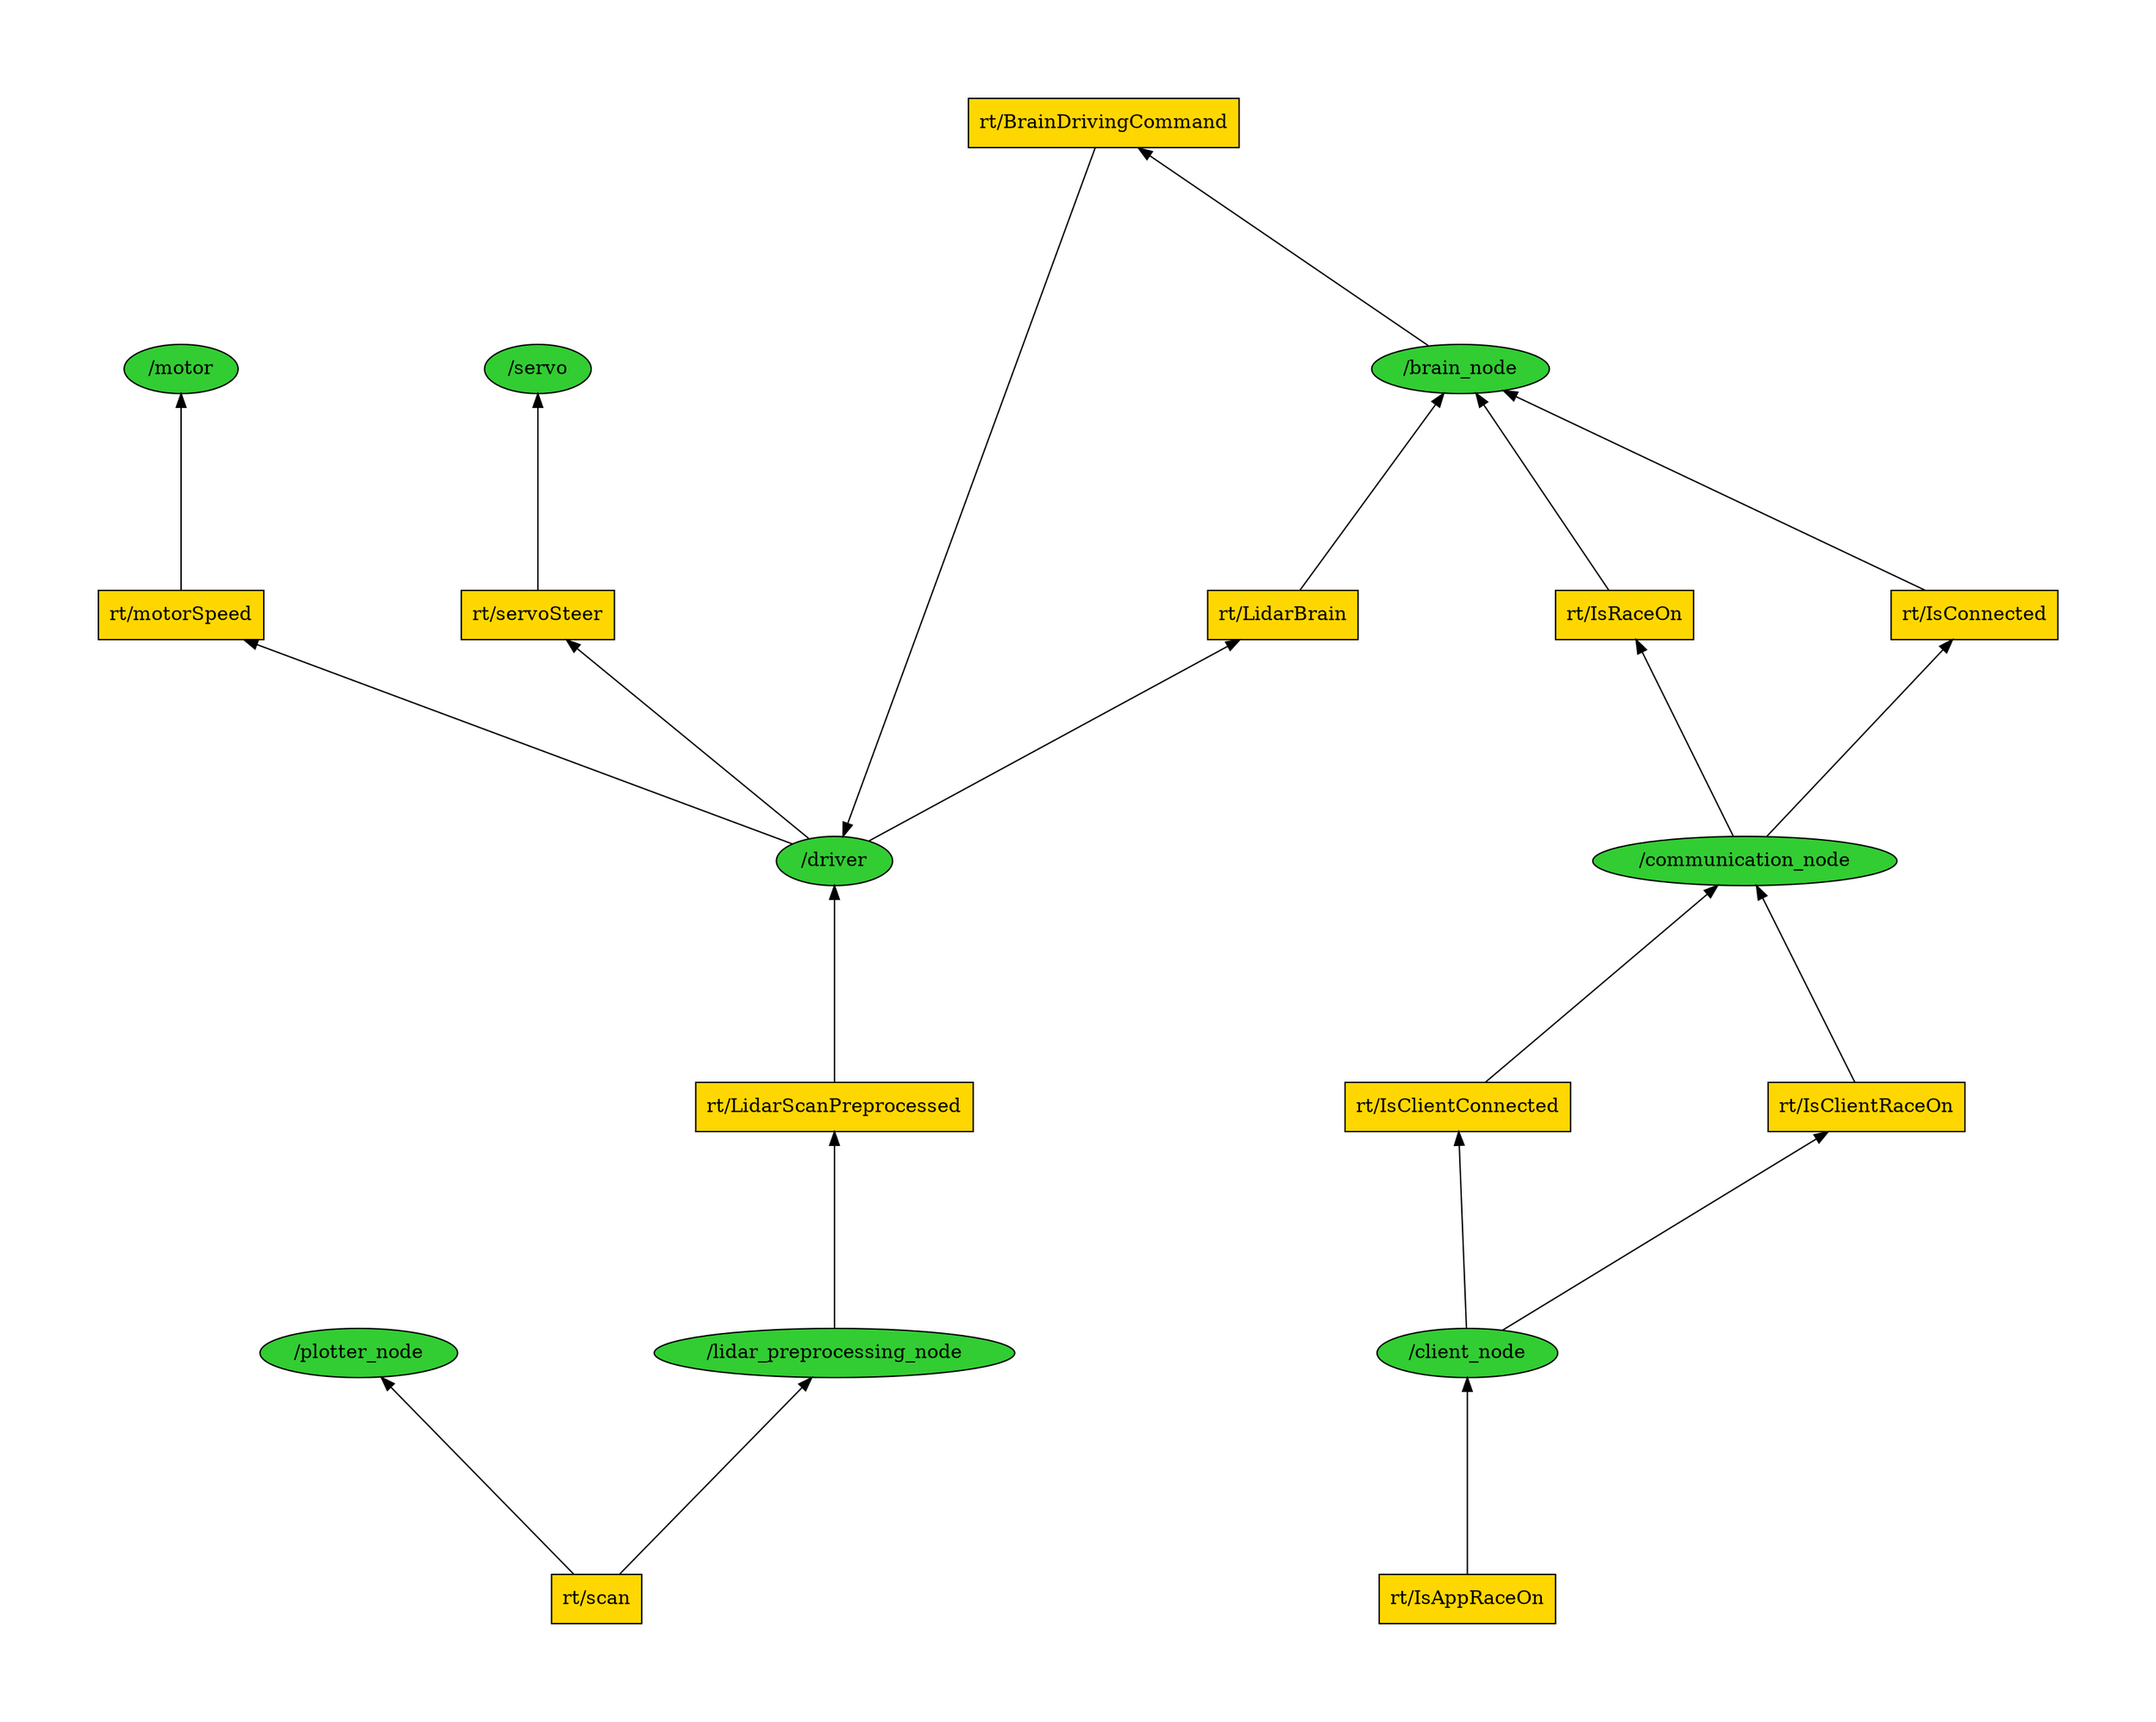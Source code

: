 digraph rosgraph {graph [pad="1", nodesep="2", rankdir="BT", ranksep="2"];"/plotter_node"[style=filled,fillcolor="limegreen"];"/client_node"[style=filled,fillcolor="limegreen"];"/driver"[style=filled,fillcolor="limegreen"];"/motor"[style=filled,fillcolor="limegreen"];"/communication_node"[style=filled,fillcolor="limegreen"];"/brain_node"[style=filled,fillcolor="limegreen"];"/lidar_preprocessing_node"[style=filled,fillcolor="limegreen"];"/servo"[style=filled,fillcolor="limegreen"];"rt/BrainDrivingCommand"[shape=box,style=filled,fillcolor="gold"];"rt/IsClientConnected"[shape=box,style=filled,fillcolor="gold"];"rt/IsAppRaceOn"[shape=box,style=filled,fillcolor="gold"];"rt/LidarScanPreprocessed"[shape=box,style=filled,fillcolor="gold"];"rt/IsRaceOn"[shape=box,style=filled,fillcolor="gold"];"rt/IsConnected"[shape=box,style=filled,fillcolor="gold"];"rt/IsClientRaceOn"[shape=box,style=filled,fillcolor="gold"];"rt/motorSpeed"[shape=box,style=filled,fillcolor="gold"];"rt/LidarBrain"[shape=box,style=filled,fillcolor="gold"];"rt/scan"[shape=box,style=filled,fillcolor="gold"];"rt/servoSteer"[shape=box,style=filled,fillcolor="gold"];"rt/scan" -> "/plotter_node""/client_node" -> "rt/IsClientRaceOn""/client_node" -> "rt/IsClientConnected""rt/IsAppRaceOn" -> "/client_node""/driver" -> "rt/motorSpeed""/driver" -> "rt/servoSteer""/driver" -> "rt/LidarBrain""rt/BrainDrivingCommand" -> "/driver""rt/LidarScanPreprocessed" -> "/driver""rt/motorSpeed" -> "/motor""/communication_node" -> "rt/IsRaceOn""/communication_node" -> "rt/IsConnected""rt/IsClientConnected" -> "/communication_node""rt/IsClientRaceOn" -> "/communication_node""/brain_node" -> "rt/BrainDrivingCommand""rt/IsRaceOn" -> "/brain_node""rt/LidarBrain" -> "/brain_node""rt/IsConnected" -> "/brain_node""/lidar_preprocessing_node" -> "rt/LidarScanPreprocessed""rt/scan" -> "/lidar_preprocessing_node""rt/servoSteer" -> "/servo"}